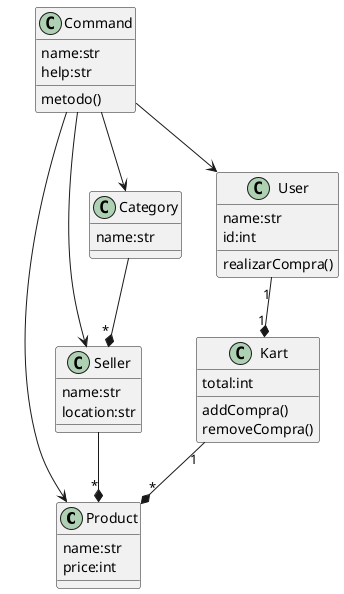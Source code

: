 @startuml
class Product {
name:str
price:int
}
class Seller {
name:str
location:str
}
class Category {
name:str
}
class Kart {
total:int
addCompra()
removeCompra()
}
class Command {
name:str
help:str
metodo()
}
class User {
name:str
id:int
realizarCompra()
}

Category --* "*" Seller
Seller --* "*" Product
Kart "1" --* "*" Product
Command--> Product
Command --> Seller
Command --> Category
Command --> User
User "1" --* "1" Kart
@enduml